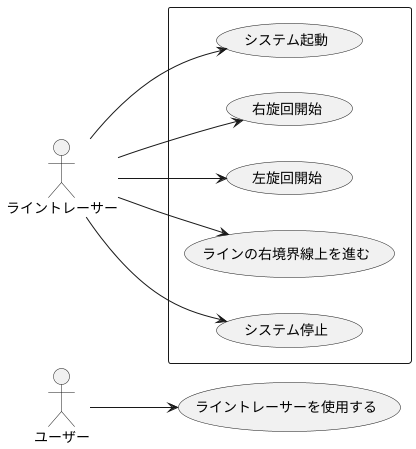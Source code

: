 @startuml 演習6‐5‐2
left to right direction
actor ユーザー
actor ライントレーサー as line
ユーザー --> (ライントレーサーを使用する)

rectangle {
line --> (システム起動)
line --> (右旋回開始)
line --> (左旋回開始)
line --> (ラインの右境界線上を進む)
line --> (システム停止)
}
@enduml
